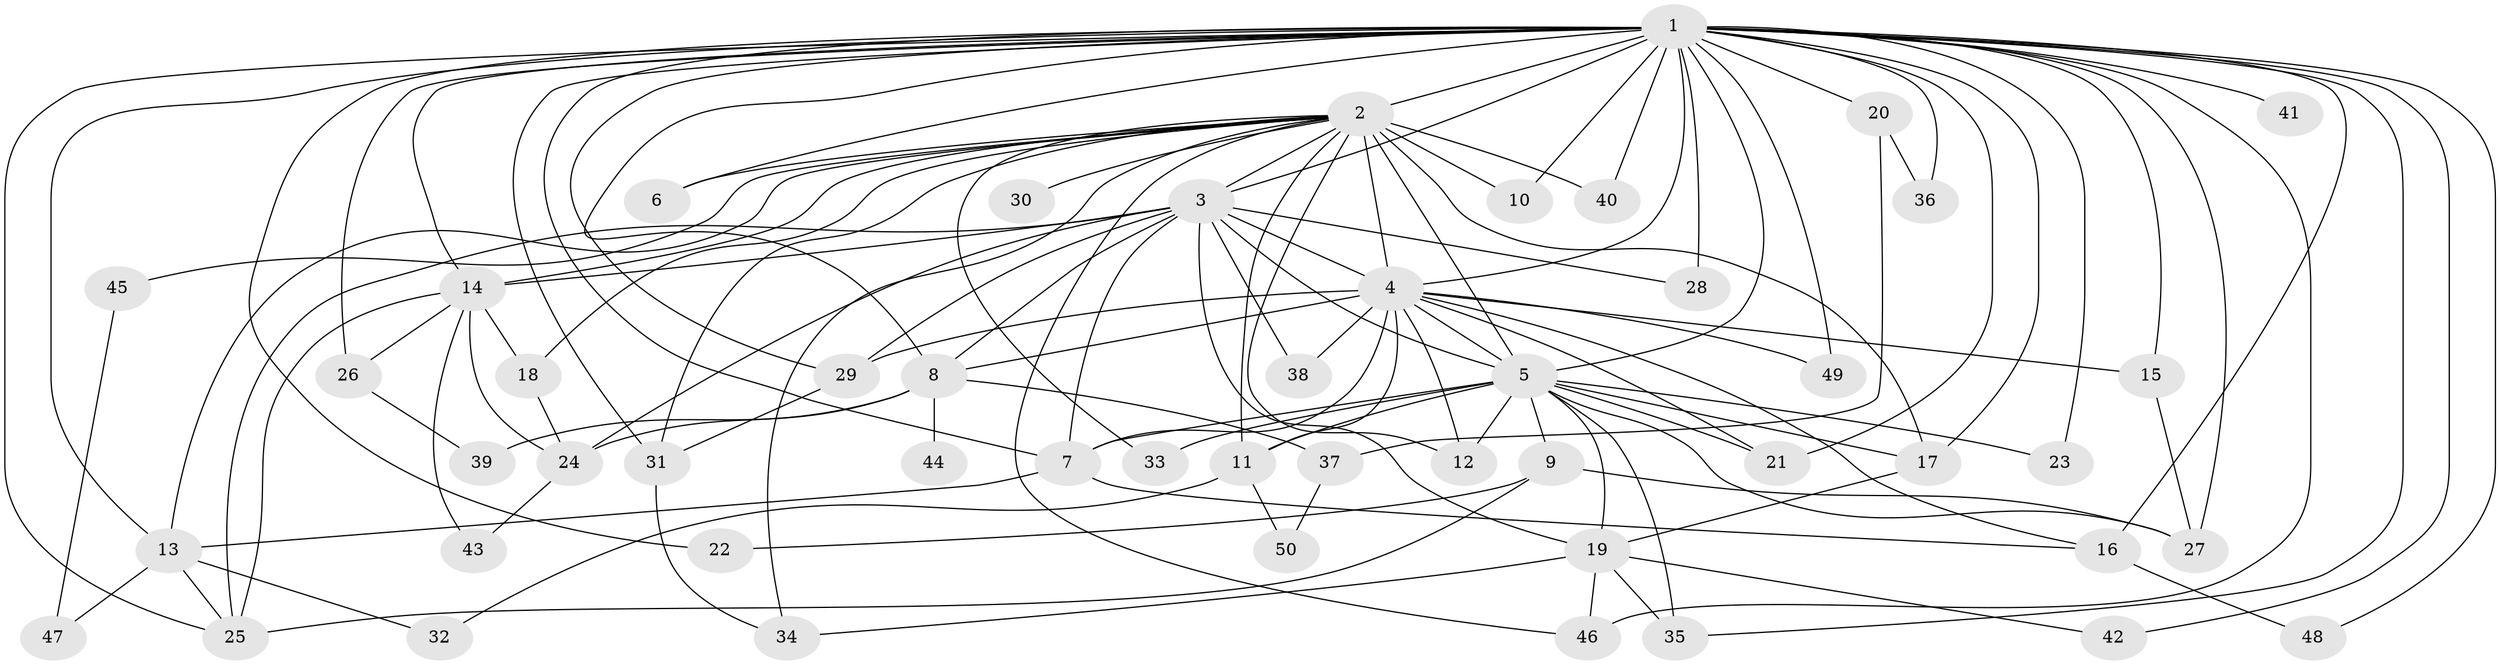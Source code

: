 // original degree distribution, {26: 0.02, 13: 0.02, 15: 0.01, 20: 0.02, 19: 0.01, 34: 0.01, 17: 0.01, 2: 0.51, 4: 0.1, 3: 0.22, 5: 0.03, 6: 0.04}
// Generated by graph-tools (version 1.1) at 2025/34/03/09/25 02:34:57]
// undirected, 50 vertices, 117 edges
graph export_dot {
graph [start="1"]
  node [color=gray90,style=filled];
  1;
  2;
  3;
  4;
  5;
  6;
  7;
  8;
  9;
  10;
  11;
  12;
  13;
  14;
  15;
  16;
  17;
  18;
  19;
  20;
  21;
  22;
  23;
  24;
  25;
  26;
  27;
  28;
  29;
  30;
  31;
  32;
  33;
  34;
  35;
  36;
  37;
  38;
  39;
  40;
  41;
  42;
  43;
  44;
  45;
  46;
  47;
  48;
  49;
  50;
  1 -- 2 [weight=6.0];
  1 -- 3 [weight=4.0];
  1 -- 4 [weight=4.0];
  1 -- 5 [weight=4.0];
  1 -- 6 [weight=1.0];
  1 -- 7 [weight=1.0];
  1 -- 8 [weight=3.0];
  1 -- 10 [weight=1.0];
  1 -- 13 [weight=1.0];
  1 -- 14 [weight=3.0];
  1 -- 15 [weight=1.0];
  1 -- 16 [weight=2.0];
  1 -- 17 [weight=2.0];
  1 -- 20 [weight=1.0];
  1 -- 21 [weight=1.0];
  1 -- 22 [weight=1.0];
  1 -- 23 [weight=1.0];
  1 -- 25 [weight=1.0];
  1 -- 26 [weight=1.0];
  1 -- 27 [weight=1.0];
  1 -- 28 [weight=2.0];
  1 -- 29 [weight=1.0];
  1 -- 31 [weight=1.0];
  1 -- 35 [weight=1.0];
  1 -- 36 [weight=1.0];
  1 -- 40 [weight=1.0];
  1 -- 41 [weight=2.0];
  1 -- 42 [weight=1.0];
  1 -- 46 [weight=1.0];
  1 -- 48 [weight=1.0];
  1 -- 49 [weight=1.0];
  2 -- 3 [weight=3.0];
  2 -- 4 [weight=7.0];
  2 -- 5 [weight=6.0];
  2 -- 6 [weight=1.0];
  2 -- 10 [weight=1.0];
  2 -- 11 [weight=1.0];
  2 -- 12 [weight=1.0];
  2 -- 13 [weight=1.0];
  2 -- 14 [weight=2.0];
  2 -- 17 [weight=1.0];
  2 -- 18 [weight=1.0];
  2 -- 30 [weight=1.0];
  2 -- 31 [weight=1.0];
  2 -- 33 [weight=1.0];
  2 -- 34 [weight=1.0];
  2 -- 40 [weight=1.0];
  2 -- 45 [weight=1.0];
  2 -- 46 [weight=1.0];
  3 -- 4 [weight=2.0];
  3 -- 5 [weight=2.0];
  3 -- 7 [weight=1.0];
  3 -- 8 [weight=1.0];
  3 -- 14 [weight=7.0];
  3 -- 19 [weight=1.0];
  3 -- 24 [weight=2.0];
  3 -- 25 [weight=1.0];
  3 -- 28 [weight=1.0];
  3 -- 29 [weight=1.0];
  3 -- 38 [weight=1.0];
  4 -- 5 [weight=4.0];
  4 -- 7 [weight=1.0];
  4 -- 8 [weight=1.0];
  4 -- 11 [weight=1.0];
  4 -- 12 [weight=1.0];
  4 -- 15 [weight=1.0];
  4 -- 16 [weight=1.0];
  4 -- 21 [weight=1.0];
  4 -- 29 [weight=1.0];
  4 -- 38 [weight=2.0];
  4 -- 49 [weight=1.0];
  5 -- 7 [weight=7.0];
  5 -- 9 [weight=1.0];
  5 -- 11 [weight=2.0];
  5 -- 12 [weight=1.0];
  5 -- 17 [weight=1.0];
  5 -- 19 [weight=1.0];
  5 -- 21 [weight=1.0];
  5 -- 23 [weight=1.0];
  5 -- 27 [weight=1.0];
  5 -- 33 [weight=1.0];
  5 -- 35 [weight=1.0];
  7 -- 13 [weight=1.0];
  7 -- 16 [weight=1.0];
  8 -- 24 [weight=1.0];
  8 -- 37 [weight=1.0];
  8 -- 39 [weight=1.0];
  8 -- 44 [weight=2.0];
  9 -- 22 [weight=1.0];
  9 -- 25 [weight=1.0];
  9 -- 27 [weight=1.0];
  11 -- 32 [weight=1.0];
  11 -- 50 [weight=1.0];
  13 -- 25 [weight=1.0];
  13 -- 32 [weight=1.0];
  13 -- 47 [weight=1.0];
  14 -- 18 [weight=1.0];
  14 -- 24 [weight=1.0];
  14 -- 25 [weight=1.0];
  14 -- 26 [weight=1.0];
  14 -- 43 [weight=1.0];
  15 -- 27 [weight=1.0];
  16 -- 48 [weight=1.0];
  17 -- 19 [weight=2.0];
  18 -- 24 [weight=1.0];
  19 -- 34 [weight=2.0];
  19 -- 35 [weight=1.0];
  19 -- 42 [weight=1.0];
  19 -- 46 [weight=1.0];
  20 -- 36 [weight=1.0];
  20 -- 37 [weight=1.0];
  24 -- 43 [weight=1.0];
  26 -- 39 [weight=1.0];
  29 -- 31 [weight=1.0];
  31 -- 34 [weight=2.0];
  37 -- 50 [weight=1.0];
  45 -- 47 [weight=1.0];
}
